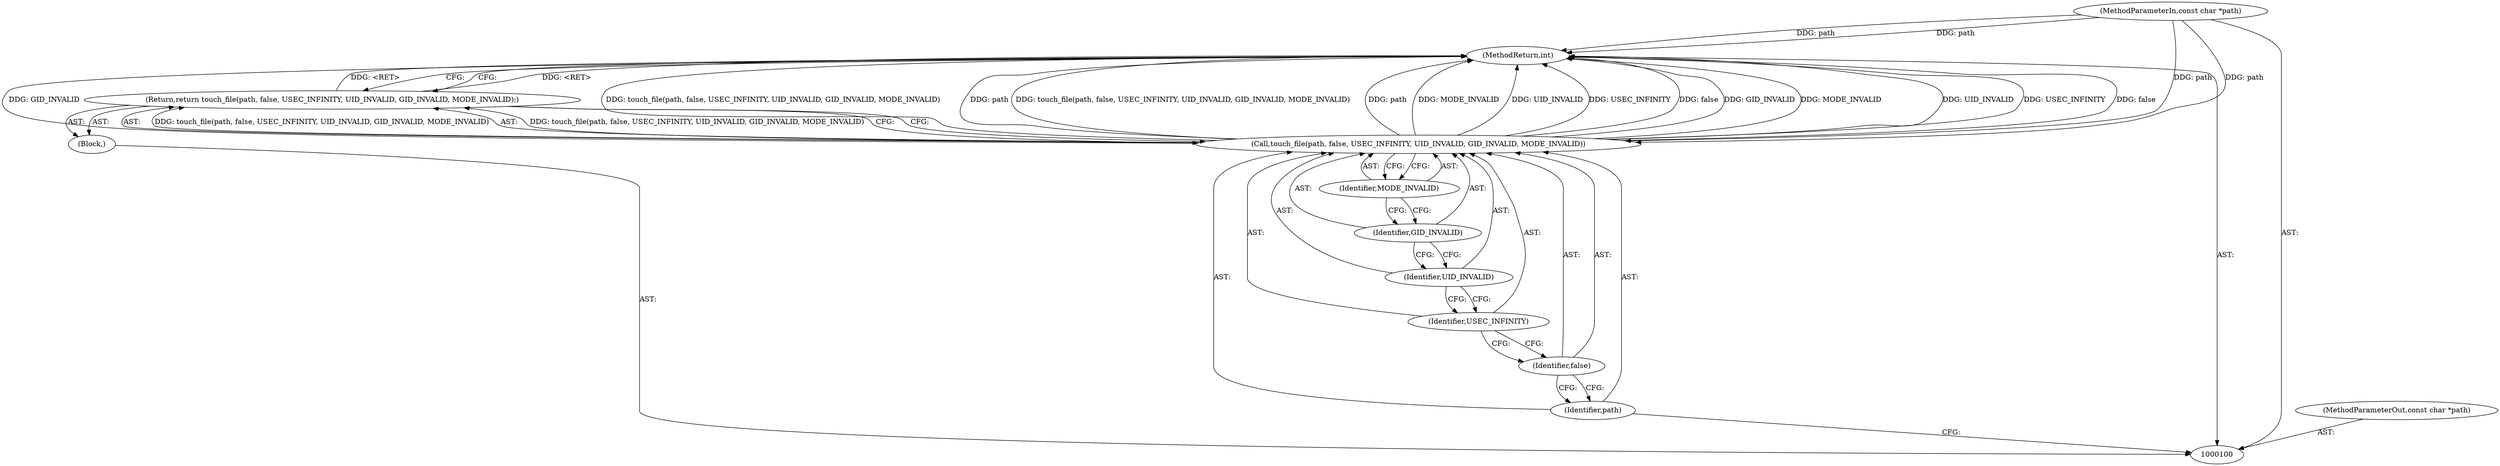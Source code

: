 digraph "0_systemd_ee735086f8670be1591fa9593e80dd60163a7a2f" {
"1000111" [label="(MethodReturn,int)"];
"1000101" [label="(MethodParameterIn,const char *path)"];
"1000126" [label="(MethodParameterOut,const char *path)"];
"1000102" [label="(Block,)"];
"1000104" [label="(Call,touch_file(path, false, USEC_INFINITY, UID_INVALID, GID_INVALID, MODE_INVALID))"];
"1000105" [label="(Identifier,path)"];
"1000106" [label="(Identifier,false)"];
"1000107" [label="(Identifier,USEC_INFINITY)"];
"1000108" [label="(Identifier,UID_INVALID)"];
"1000109" [label="(Identifier,GID_INVALID)"];
"1000103" [label="(Return,return touch_file(path, false, USEC_INFINITY, UID_INVALID, GID_INVALID, MODE_INVALID);)"];
"1000110" [label="(Identifier,MODE_INVALID)"];
"1000111" -> "1000100"  [label="AST: "];
"1000111" -> "1000103"  [label="CFG: "];
"1000104" -> "1000111"  [label="DDG: UID_INVALID"];
"1000104" -> "1000111"  [label="DDG: USEC_INFINITY"];
"1000104" -> "1000111"  [label="DDG: touch_file(path, false, USEC_INFINITY, UID_INVALID, GID_INVALID, MODE_INVALID)"];
"1000104" -> "1000111"  [label="DDG: path"];
"1000104" -> "1000111"  [label="DDG: MODE_INVALID"];
"1000104" -> "1000111"  [label="DDG: false"];
"1000104" -> "1000111"  [label="DDG: GID_INVALID"];
"1000101" -> "1000111"  [label="DDG: path"];
"1000103" -> "1000111"  [label="DDG: <RET>"];
"1000101" -> "1000100"  [label="AST: "];
"1000101" -> "1000111"  [label="DDG: path"];
"1000101" -> "1000104"  [label="DDG: path"];
"1000126" -> "1000100"  [label="AST: "];
"1000102" -> "1000100"  [label="AST: "];
"1000103" -> "1000102"  [label="AST: "];
"1000104" -> "1000103"  [label="AST: "];
"1000104" -> "1000110"  [label="CFG: "];
"1000105" -> "1000104"  [label="AST: "];
"1000106" -> "1000104"  [label="AST: "];
"1000107" -> "1000104"  [label="AST: "];
"1000108" -> "1000104"  [label="AST: "];
"1000109" -> "1000104"  [label="AST: "];
"1000110" -> "1000104"  [label="AST: "];
"1000103" -> "1000104"  [label="CFG: "];
"1000104" -> "1000111"  [label="DDG: UID_INVALID"];
"1000104" -> "1000111"  [label="DDG: USEC_INFINITY"];
"1000104" -> "1000111"  [label="DDG: touch_file(path, false, USEC_INFINITY, UID_INVALID, GID_INVALID, MODE_INVALID)"];
"1000104" -> "1000111"  [label="DDG: path"];
"1000104" -> "1000111"  [label="DDG: MODE_INVALID"];
"1000104" -> "1000111"  [label="DDG: false"];
"1000104" -> "1000111"  [label="DDG: GID_INVALID"];
"1000104" -> "1000103"  [label="DDG: touch_file(path, false, USEC_INFINITY, UID_INVALID, GID_INVALID, MODE_INVALID)"];
"1000101" -> "1000104"  [label="DDG: path"];
"1000105" -> "1000104"  [label="AST: "];
"1000105" -> "1000100"  [label="CFG: "];
"1000106" -> "1000105"  [label="CFG: "];
"1000106" -> "1000104"  [label="AST: "];
"1000106" -> "1000105"  [label="CFG: "];
"1000107" -> "1000106"  [label="CFG: "];
"1000107" -> "1000104"  [label="AST: "];
"1000107" -> "1000106"  [label="CFG: "];
"1000108" -> "1000107"  [label="CFG: "];
"1000108" -> "1000104"  [label="AST: "];
"1000108" -> "1000107"  [label="CFG: "];
"1000109" -> "1000108"  [label="CFG: "];
"1000109" -> "1000104"  [label="AST: "];
"1000109" -> "1000108"  [label="CFG: "];
"1000110" -> "1000109"  [label="CFG: "];
"1000103" -> "1000102"  [label="AST: "];
"1000103" -> "1000104"  [label="CFG: "];
"1000104" -> "1000103"  [label="AST: "];
"1000111" -> "1000103"  [label="CFG: "];
"1000103" -> "1000111"  [label="DDG: <RET>"];
"1000104" -> "1000103"  [label="DDG: touch_file(path, false, USEC_INFINITY, UID_INVALID, GID_INVALID, MODE_INVALID)"];
"1000110" -> "1000104"  [label="AST: "];
"1000110" -> "1000109"  [label="CFG: "];
"1000104" -> "1000110"  [label="CFG: "];
}
